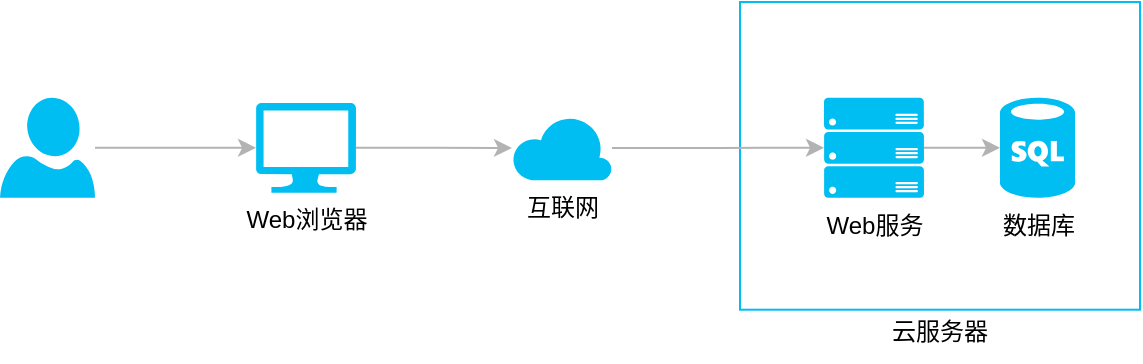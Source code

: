 <mxfile version="21.5.1" type="github" pages="2">
  <diagram name="硬件架构" id="IVF-T1vuP3Zt9l8w4tPT">
    <mxGraphModel dx="1821" dy="714" grid="1" gridSize="10" guides="1" tooltips="1" connect="1" arrows="1" fold="1" page="1" pageScale="1" pageWidth="827" pageHeight="1169" math="0" shadow="0">
      <root>
        <mxCell id="0" />
        <mxCell id="1" parent="0" />
        <mxCell id="KhgdXr3l_NWg99dcMsrg-4" value="" style="rounded=0;whiteSpace=wrap;html=1;fillColor=none;strokeColor=#00BEF2;" parent="1" vertex="1">
          <mxGeometry x="498" y="70.0" width="200" height="153.85" as="geometry" />
        </mxCell>
        <mxCell id="KhgdXr3l_NWg99dcMsrg-23" value="" style="edgeStyle=orthogonalEdgeStyle;rounded=0;orthogonalLoop=1;jettySize=auto;html=1;strokeColor=#B3B3B3;" parent="1" source="KhgdXr3l_NWg99dcMsrg-6" target="KhgdXr3l_NWg99dcMsrg-7" edge="1">
          <mxGeometry relative="1" as="geometry" />
        </mxCell>
        <mxCell id="KhgdXr3l_NWg99dcMsrg-6" value="Web服务" style="verticalLabelPosition=bottom;html=1;verticalAlign=top;align=center;strokeColor=none;fillColor=#00BEF2;shape=mxgraph.azure.server_rack;" parent="1" vertex="1">
          <mxGeometry x="540" y="117.925" width="50" height="50" as="geometry" />
        </mxCell>
        <mxCell id="KhgdXr3l_NWg99dcMsrg-7" value="数据库" style="verticalLabelPosition=bottom;html=1;verticalAlign=top;align=center;strokeColor=none;fillColor=#00BEF2;shape=mxgraph.azure.sql_database;" parent="1" vertex="1">
          <mxGeometry x="628" y="117.925" width="37.5" height="50" as="geometry" />
        </mxCell>
        <mxCell id="KhgdXr3l_NWg99dcMsrg-20" value="" style="edgeStyle=orthogonalEdgeStyle;rounded=0;orthogonalLoop=1;jettySize=auto;html=1;strokeColor=#B3B3B3;" parent="1" source="KhgdXr3l_NWg99dcMsrg-10" target="KhgdXr3l_NWg99dcMsrg-11" edge="1">
          <mxGeometry relative="1" as="geometry" />
        </mxCell>
        <mxCell id="KhgdXr3l_NWg99dcMsrg-10" value="" style="verticalLabelPosition=bottom;html=1;verticalAlign=top;align=center;strokeColor=none;fillColor=#00BEF2;shape=mxgraph.azure.user;" parent="1" vertex="1">
          <mxGeometry x="128" y="117.925" width="47.5" height="50" as="geometry" />
        </mxCell>
        <mxCell id="KhgdXr3l_NWg99dcMsrg-21" value="" style="edgeStyle=orthogonalEdgeStyle;rounded=0;orthogonalLoop=1;jettySize=auto;html=1;strokeColor=#B3B3B3;" parent="1" source="KhgdXr3l_NWg99dcMsrg-11" target="KhgdXr3l_NWg99dcMsrg-12" edge="1">
          <mxGeometry relative="1" as="geometry" />
        </mxCell>
        <mxCell id="KhgdXr3l_NWg99dcMsrg-11" value="Web浏览器" style="verticalLabelPosition=bottom;html=1;verticalAlign=top;align=center;strokeColor=none;fillColor=#00BEF2;shape=mxgraph.azure.computer;pointerEvents=1;" parent="1" vertex="1">
          <mxGeometry x="256" y="120.425" width="50" height="45" as="geometry" />
        </mxCell>
        <mxCell id="KhgdXr3l_NWg99dcMsrg-22" value="" style="edgeStyle=orthogonalEdgeStyle;rounded=0;orthogonalLoop=1;jettySize=auto;html=1;strokeColor=#B3B3B3;" parent="1" source="KhgdXr3l_NWg99dcMsrg-12" target="KhgdXr3l_NWg99dcMsrg-6" edge="1">
          <mxGeometry relative="1" as="geometry" />
        </mxCell>
        <mxCell id="KhgdXr3l_NWg99dcMsrg-12" value="互联网" style="verticalLabelPosition=bottom;html=1;verticalAlign=top;align=center;strokeColor=none;fillColor=#00BEF2;shape=mxgraph.azure.cloud;" parent="1" vertex="1">
          <mxGeometry x="384" y="126.675" width="50" height="32.5" as="geometry" />
        </mxCell>
        <mxCell id="KhgdXr3l_NWg99dcMsrg-25" value="云服务器" style="text;strokeColor=none;align=center;fillColor=none;html=1;verticalAlign=middle;whiteSpace=wrap;rounded=0;" parent="1" vertex="1">
          <mxGeometry x="568" y="220" width="60" height="30" as="geometry" />
        </mxCell>
      </root>
    </mxGraphModel>
  </diagram>
  <diagram id="lSfRLhRaKO-2ca9rAe7P" name="第 2 页">
    <mxGraphModel dx="2641" dy="1035" grid="1" gridSize="10" guides="1" tooltips="1" connect="1" arrows="1" fold="1" page="1" pageScale="1" pageWidth="827" pageHeight="1169" math="0" shadow="0">
      <root>
        <mxCell id="0" />
        <mxCell id="1" parent="0" />
      </root>
    </mxGraphModel>
  </diagram>
</mxfile>
